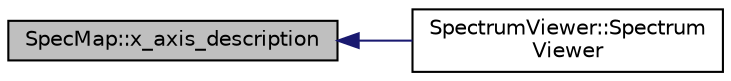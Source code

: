 digraph "SpecMap::x_axis_description"
{
  edge [fontname="Helvetica",fontsize="10",labelfontname="Helvetica",labelfontsize="10"];
  node [fontname="Helvetica",fontsize="10",shape=record];
  rankdir="LR";
  Node1 [label="SpecMap::x_axis_description",height=0.2,width=0.4,color="black", fillcolor="grey75", style="filled" fontcolor="black"];
  Node1 -> Node2 [dir="back",color="midnightblue",fontsize="10",style="solid",fontname="Helvetica"];
  Node2 [label="SpectrumViewer::Spectrum\lViewer",height=0.2,width=0.4,color="black", fillcolor="white", style="filled",URL="$class_spectrum_viewer.html#aee2bfa93a1d17ad596097c5e699a262f",tooltip="SpectrumViewer::SpectrumViewer A constructor for using a spectrum viewer to view VCA endmembers..."];
}

